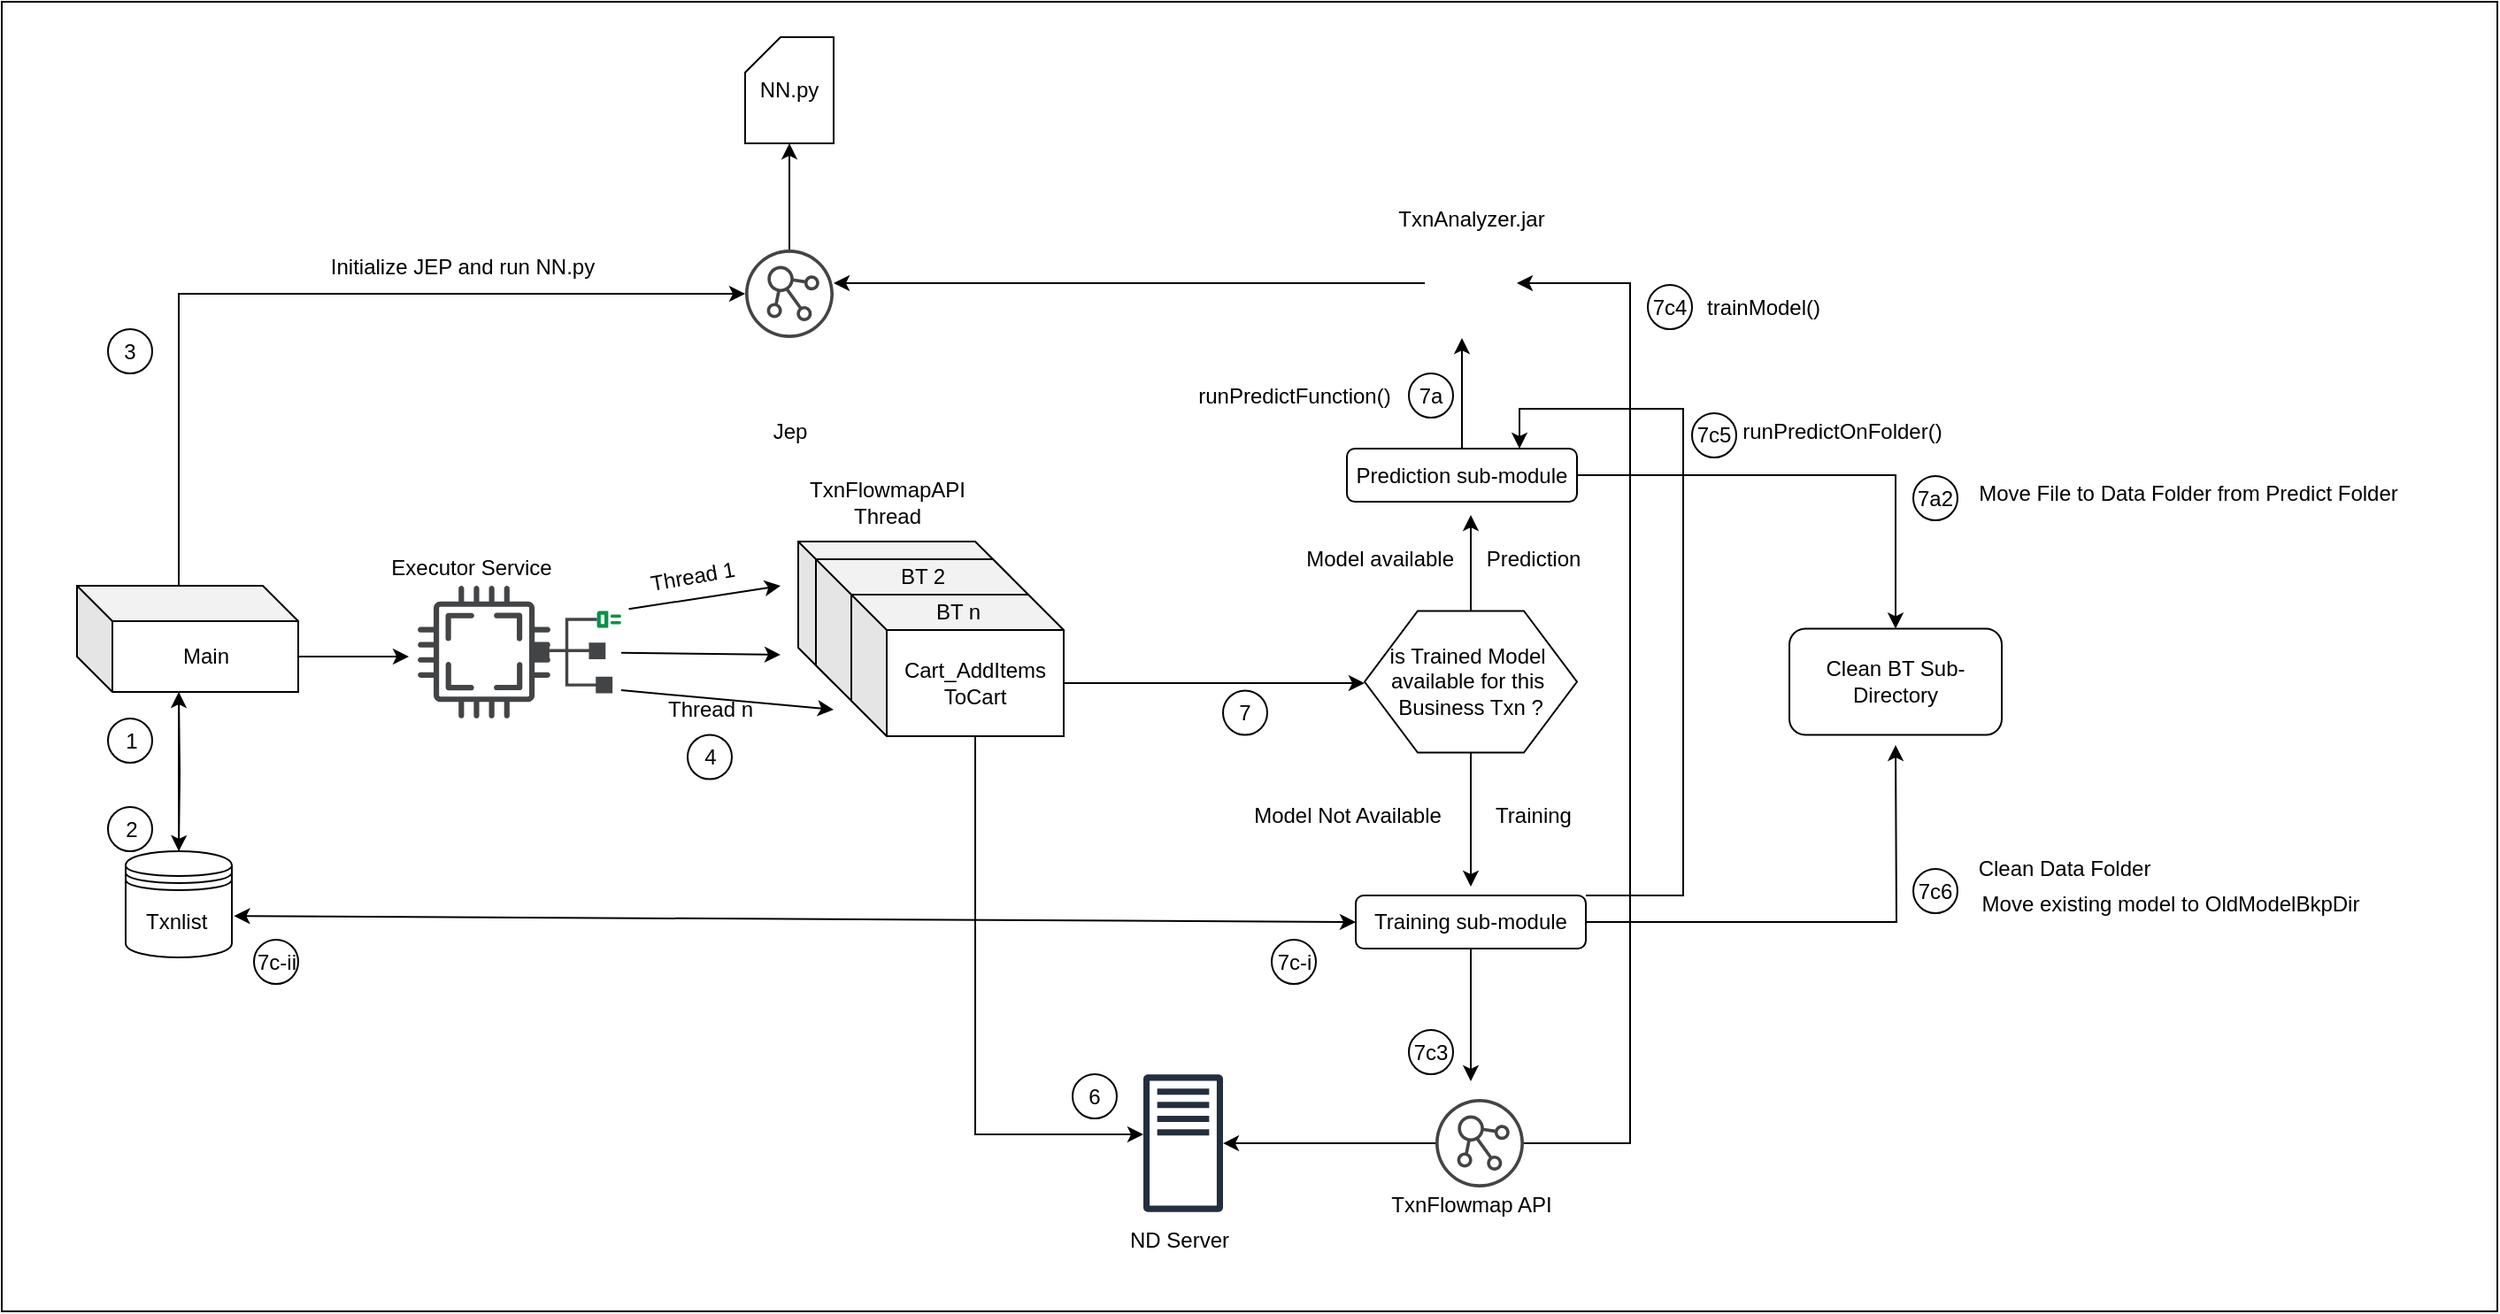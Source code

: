 <mxfile version="13.1.3" type="github">
  <diagram id="h80siK9V8_ExUyt751ny" name="Page-1">
    <mxGraphModel dx="2128" dy="1648" grid="1" gridSize="10" guides="1" tooltips="1" connect="1" arrows="1" fold="1" page="1" pageScale="1" pageWidth="850" pageHeight="1100" math="0" shadow="0">
      <root>
        <mxCell id="0" />
        <mxCell id="1" parent="0" />
        <mxCell id="bKdwj68BPrSe2_P1PvU0-115" value="" style="rounded=0;whiteSpace=wrap;html=1;" vertex="1" parent="1">
          <mxGeometry x="-200" y="-140" width="1410" height="740" as="geometry" />
        </mxCell>
        <mxCell id="bKdwj68BPrSe2_P1PvU0-6" style="edgeStyle=orthogonalEdgeStyle;rounded=0;orthogonalLoop=1;jettySize=auto;html=1;exitX=0.5;exitY=1;exitDx=0;exitDy=0;entryX=0.5;entryY=0;entryDx=0;entryDy=0;" edge="1" parent="1" target="bKdwj68BPrSe2_P1PvU0-2">
          <mxGeometry relative="1" as="geometry">
            <mxPoint x="-100" y="250" as="sourcePoint" />
          </mxGeometry>
        </mxCell>
        <mxCell id="bKdwj68BPrSe2_P1PvU0-15" style="edgeStyle=orthogonalEdgeStyle;rounded=0;orthogonalLoop=1;jettySize=auto;html=1;exitX=0.5;exitY=0;exitDx=0;exitDy=0;" edge="1" parent="1" target="bKdwj68BPrSe2_P1PvU0-29">
          <mxGeometry relative="1" as="geometry">
            <mxPoint x="-100" y="150" as="targetPoint" />
            <mxPoint x="-100" y="190" as="sourcePoint" />
            <Array as="points">
              <mxPoint x="-100" y="25" />
            </Array>
          </mxGeometry>
        </mxCell>
        <mxCell id="bKdwj68BPrSe2_P1PvU0-7" style="edgeStyle=orthogonalEdgeStyle;rounded=0;orthogonalLoop=1;jettySize=auto;html=1;exitX=0.5;exitY=0;exitDx=0;exitDy=0;entryX=0.5;entryY=1;entryDx=0;entryDy=0;" edge="1" parent="1" source="bKdwj68BPrSe2_P1PvU0-2">
          <mxGeometry relative="1" as="geometry">
            <mxPoint x="-100" y="250" as="targetPoint" />
          </mxGeometry>
        </mxCell>
        <mxCell id="bKdwj68BPrSe2_P1PvU0-2" value="" style="shape=datastore;whiteSpace=wrap;html=1;" vertex="1" parent="1">
          <mxGeometry x="-130" y="340" width="60" height="60" as="geometry" />
        </mxCell>
        <mxCell id="bKdwj68BPrSe2_P1PvU0-3" value="Txnlist&amp;nbsp;" style="text;html=1;align=center;verticalAlign=middle;resizable=0;points=[];autosize=1;" vertex="1" parent="1">
          <mxGeometry x="-125" y="370" width="50" height="20" as="geometry" />
        </mxCell>
        <mxCell id="bKdwj68BPrSe2_P1PvU0-8" value="" style="ellipse;whiteSpace=wrap;html=1;aspect=fixed;" vertex="1" parent="1">
          <mxGeometry x="-140" y="315" width="25" height="25" as="geometry" />
        </mxCell>
        <mxCell id="bKdwj68BPrSe2_P1PvU0-9" value="" style="ellipse;whiteSpace=wrap;html=1;aspect=fixed;" vertex="1" parent="1">
          <mxGeometry x="-140" y="265" width="25" height="25" as="geometry" />
        </mxCell>
        <mxCell id="bKdwj68BPrSe2_P1PvU0-11" value="1" style="text;html=1;align=center;verticalAlign=middle;resizable=0;points=[];autosize=1;" vertex="1" parent="1">
          <mxGeometry x="-137.5" y="267.5" width="20" height="20" as="geometry" />
        </mxCell>
        <mxCell id="bKdwj68BPrSe2_P1PvU0-12" value="2" style="text;html=1;align=center;verticalAlign=middle;resizable=0;points=[];autosize=1;" vertex="1" parent="1">
          <mxGeometry x="-137.5" y="317.5" width="20" height="20" as="geometry" />
        </mxCell>
        <mxCell id="bKdwj68BPrSe2_P1PvU0-13" value="NN.py" style="shape=card;whiteSpace=wrap;html=1;size=20;" vertex="1" parent="1">
          <mxGeometry x="220" y="-120" width="50" height="60" as="geometry" />
        </mxCell>
        <mxCell id="bKdwj68BPrSe2_P1PvU0-21" style="edgeStyle=orthogonalEdgeStyle;rounded=0;orthogonalLoop=1;jettySize=auto;html=1;exitX=0;exitY=0;exitDx=125;exitDy=40;exitPerimeter=0;entryX=0;entryY=0;entryDx=0;entryDy=37.5;entryPerimeter=0;" edge="1" parent="1" source="bKdwj68BPrSe2_P1PvU0-17">
          <mxGeometry relative="1" as="geometry">
            <mxPoint x="30" y="230" as="targetPoint" />
          </mxGeometry>
        </mxCell>
        <mxCell id="bKdwj68BPrSe2_P1PvU0-17" value="Main" style="shape=cube;whiteSpace=wrap;html=1;boundedLbl=1;backgroundOutline=1;darkOpacity=0.05;darkOpacity2=0.1;" vertex="1" parent="1">
          <mxGeometry x="-157.5" y="190" width="125" height="60" as="geometry" />
        </mxCell>
        <mxCell id="bKdwj68BPrSe2_P1PvU0-19" value="3" style="ellipse;whiteSpace=wrap;html=1;aspect=fixed;" vertex="1" parent="1">
          <mxGeometry x="-140" y="45" width="25" height="25" as="geometry" />
        </mxCell>
        <mxCell id="bKdwj68BPrSe2_P1PvU0-22" value="7a" style="ellipse;whiteSpace=wrap;html=1;aspect=fixed;" vertex="1" parent="1">
          <mxGeometry x="595" y="70" width="25" height="25" as="geometry" />
        </mxCell>
        <mxCell id="bKdwj68BPrSe2_P1PvU0-23" value="" style="shape=cube;whiteSpace=wrap;html=1;boundedLbl=1;backgroundOutline=1;darkOpacity=0.05;darkOpacity2=0.1;" vertex="1" parent="1">
          <mxGeometry x="250" y="165" width="120" height="80" as="geometry" />
        </mxCell>
        <mxCell id="bKdwj68BPrSe2_P1PvU0-25" value="" style="shape=cube;whiteSpace=wrap;html=1;boundedLbl=1;backgroundOutline=1;darkOpacity=0.05;darkOpacity2=0.1;" vertex="1" parent="1">
          <mxGeometry x="260" y="175" width="120" height="80" as="geometry" />
        </mxCell>
        <mxCell id="bKdwj68BPrSe2_P1PvU0-61" style="edgeStyle=orthogonalEdgeStyle;rounded=0;orthogonalLoop=1;jettySize=auto;html=1;exitX=0;exitY=0;exitDx=120;exitDy=50;exitPerimeter=0;" edge="1" parent="1" source="bKdwj68BPrSe2_P1PvU0-24">
          <mxGeometry relative="1" as="geometry">
            <mxPoint x="570" y="245" as="targetPoint" />
          </mxGeometry>
        </mxCell>
        <mxCell id="bKdwj68BPrSe2_P1PvU0-118" style="edgeStyle=orthogonalEdgeStyle;rounded=0;orthogonalLoop=1;jettySize=auto;html=1;exitX=0;exitY=0;exitDx=70;exitDy=80;exitPerimeter=0;" edge="1" parent="1" source="bKdwj68BPrSe2_P1PvU0-24" target="bKdwj68BPrSe2_P1PvU0-94">
          <mxGeometry relative="1" as="geometry">
            <Array as="points">
              <mxPoint x="350" y="500" />
            </Array>
          </mxGeometry>
        </mxCell>
        <mxCell id="bKdwj68BPrSe2_P1PvU0-24" value="Cart_AddItems&lt;br&gt;ToCart" style="shape=cube;whiteSpace=wrap;html=1;boundedLbl=1;backgroundOutline=1;darkOpacity=0.05;darkOpacity2=0.1;" vertex="1" parent="1">
          <mxGeometry x="280" y="195" width="120" height="80" as="geometry" />
        </mxCell>
        <mxCell id="bKdwj68BPrSe2_P1PvU0-28" value="" style="pointerEvents=1;shadow=0;dashed=0;html=1;strokeColor=none;fillColor=#434445;aspect=fixed;labelPosition=center;verticalLabelPosition=bottom;verticalAlign=top;align=center;outlineConnect=0;shape=mxgraph.vvd.cpu;" vertex="1" parent="1">
          <mxGeometry x="35" y="190" width="75" height="75" as="geometry" />
        </mxCell>
        <mxCell id="bKdwj68BPrSe2_P1PvU0-29" value="" style="pointerEvents=1;shadow=0;dashed=0;html=1;strokeColor=none;fillColor=#434445;aspect=fixed;labelPosition=center;verticalLabelPosition=bottom;verticalAlign=top;align=center;outlineConnect=0;shape=mxgraph.vvd.nsx_controller;" vertex="1" parent="1">
          <mxGeometry x="220" width="50" height="50" as="geometry" />
        </mxCell>
        <mxCell id="bKdwj68BPrSe2_P1PvU0-30" value="" style="pointerEvents=1;shadow=0;dashed=0;html=1;strokeColor=none;fillColor=#434445;aspect=fixed;labelPosition=center;verticalLabelPosition=bottom;verticalAlign=top;align=center;outlineConnect=0;shape=mxgraph.vvd.endpoint;" vertex="1" parent="1">
          <mxGeometry x="100" y="204.25" width="50" height="46.5" as="geometry" />
        </mxCell>
        <mxCell id="bKdwj68BPrSe2_P1PvU0-31" value="" style="endArrow=classic;html=1;" edge="1" parent="1" source="bKdwj68BPrSe2_P1PvU0-30">
          <mxGeometry width="50" height="50" relative="1" as="geometry">
            <mxPoint x="390" y="300" as="sourcePoint" />
            <mxPoint x="240" y="229" as="targetPoint" />
          </mxGeometry>
        </mxCell>
        <mxCell id="bKdwj68BPrSe2_P1PvU0-32" value="" style="endArrow=classic;html=1;" edge="1" parent="1">
          <mxGeometry width="50" height="50" relative="1" as="geometry">
            <mxPoint x="150" y="249" as="sourcePoint" />
            <mxPoint x="270" y="260" as="targetPoint" />
          </mxGeometry>
        </mxCell>
        <mxCell id="bKdwj68BPrSe2_P1PvU0-33" value="" style="endArrow=classic;html=1;exitX=-0.139;exitY=1.084;exitDx=0;exitDy=0;exitPerimeter=0;" edge="1" parent="1" source="bKdwj68BPrSe2_P1PvU0-34">
          <mxGeometry width="50" height="50" relative="1" as="geometry">
            <mxPoint x="190" y="219" as="sourcePoint" />
            <mxPoint x="240" y="190" as="targetPoint" />
          </mxGeometry>
        </mxCell>
        <mxCell id="bKdwj68BPrSe2_P1PvU0-34" value="Thread 1" style="text;html=1;align=center;verticalAlign=middle;resizable=0;points=[];autosize=1;rotation=-10;" vertex="1" parent="1">
          <mxGeometry x="160" y="175" width="60" height="20" as="geometry" />
        </mxCell>
        <mxCell id="bKdwj68BPrSe2_P1PvU0-35" value="Thread n" style="text;html=1;align=center;verticalAlign=middle;resizable=0;points=[];autosize=1;rotation=0;" vertex="1" parent="1">
          <mxGeometry x="170" y="250" width="60" height="20" as="geometry" />
        </mxCell>
        <mxCell id="bKdwj68BPrSe2_P1PvU0-36" value="Executor Service" style="text;html=1;align=center;verticalAlign=middle;resizable=0;points=[];autosize=1;" vertex="1" parent="1">
          <mxGeometry x="10" y="170" width="110" height="20" as="geometry" />
        </mxCell>
        <mxCell id="bKdwj68BPrSe2_P1PvU0-37" value="&lt;span&gt;TxnFlowmapAPI&lt;/span&gt;&lt;br&gt;&lt;span&gt;Thread&lt;/span&gt;" style="text;html=1;align=center;verticalAlign=middle;resizable=0;points=[];autosize=1;" vertex="1" parent="1">
          <mxGeometry x="250" y="128" width="100" height="30" as="geometry" />
        </mxCell>
        <mxCell id="bKdwj68BPrSe2_P1PvU0-38" value="BT 2" style="text;html=1;align=center;verticalAlign=middle;resizable=0;points=[];autosize=1;" vertex="1" parent="1">
          <mxGeometry x="300" y="175" width="40" height="20" as="geometry" />
        </mxCell>
        <mxCell id="bKdwj68BPrSe2_P1PvU0-39" value="BT n" style="text;html=1;align=center;verticalAlign=middle;resizable=0;points=[];autosize=1;" vertex="1" parent="1">
          <mxGeometry x="320" y="195" width="40" height="20" as="geometry" />
        </mxCell>
        <mxCell id="bKdwj68BPrSe2_P1PvU0-41" value="Model available&amp;nbsp;" style="text;html=1;align=center;verticalAlign=middle;resizable=0;points=[];autosize=1;" vertex="1" parent="1">
          <mxGeometry x="530" y="165" width="100" height="20" as="geometry" />
        </mxCell>
        <mxCell id="bKdwj68BPrSe2_P1PvU0-42" value="Prediction" style="text;html=1;align=center;verticalAlign=middle;resizable=0;points=[];autosize=1;" vertex="1" parent="1">
          <mxGeometry x="630" y="165" width="70" height="20" as="geometry" />
        </mxCell>
        <mxCell id="bKdwj68BPrSe2_P1PvU0-44" value="Model Not Available" style="text;html=1;align=center;verticalAlign=middle;resizable=0;points=[];autosize=1;" vertex="1" parent="1">
          <mxGeometry x="500" y="310" width="120" height="20" as="geometry" />
        </mxCell>
        <mxCell id="bKdwj68BPrSe2_P1PvU0-45" value="Training" style="text;html=1;align=center;verticalAlign=middle;resizable=0;points=[];autosize=1;" vertex="1" parent="1">
          <mxGeometry x="635" y="310" width="60" height="20" as="geometry" />
        </mxCell>
        <mxCell id="bKdwj68BPrSe2_P1PvU0-48" value="Jep" style="text;html=1;align=center;verticalAlign=middle;resizable=0;points=[];autosize=1;" vertex="1" parent="1">
          <mxGeometry x="230" y="92.5" width="30" height="20" as="geometry" />
        </mxCell>
        <mxCell id="bKdwj68BPrSe2_P1PvU0-69" style="edgeStyle=orthogonalEdgeStyle;rounded=0;orthogonalLoop=1;jettySize=auto;html=1;exitX=0;exitY=0.5;exitDx=0;exitDy=0;" edge="1" parent="1" source="bKdwj68BPrSe2_P1PvU0-52">
          <mxGeometry relative="1" as="geometry">
            <mxPoint x="270" y="19" as="targetPoint" />
          </mxGeometry>
        </mxCell>
        <mxCell id="bKdwj68BPrSe2_P1PvU0-52" value="" style="shape=image;html=1;verticalAlign=top;verticalLabelPosition=bottom;labelBackgroundColor=#ffffff;imageAspect=0;aspect=fixed;image=https://cdn3.iconfinder.com/data/icons/dompicon-glyph-file-format-2/256/file-jar-format-type-128.png" vertex="1" parent="1">
          <mxGeometry x="604" y="-7" width="52" height="52" as="geometry" />
        </mxCell>
        <mxCell id="bKdwj68BPrSe2_P1PvU0-53" value="TxnAnalyzer.jar" style="text;html=1;align=center;verticalAlign=middle;resizable=0;points=[];autosize=1;" vertex="1" parent="1">
          <mxGeometry x="580" y="-27" width="100" height="20" as="geometry" />
        </mxCell>
        <mxCell id="bKdwj68BPrSe2_P1PvU0-62" style="edgeStyle=orthogonalEdgeStyle;rounded=0;orthogonalLoop=1;jettySize=auto;html=1;exitX=0.5;exitY=0;exitDx=0;exitDy=0;" edge="1" parent="1" source="bKdwj68BPrSe2_P1PvU0-60">
          <mxGeometry relative="1" as="geometry">
            <mxPoint x="630" y="150" as="targetPoint" />
          </mxGeometry>
        </mxCell>
        <mxCell id="bKdwj68BPrSe2_P1PvU0-66" style="edgeStyle=orthogonalEdgeStyle;rounded=0;orthogonalLoop=1;jettySize=auto;html=1;exitX=0.5;exitY=1;exitDx=0;exitDy=0;" edge="1" parent="1" source="bKdwj68BPrSe2_P1PvU0-60">
          <mxGeometry relative="1" as="geometry">
            <mxPoint x="630" y="360" as="targetPoint" />
          </mxGeometry>
        </mxCell>
        <mxCell id="bKdwj68BPrSe2_P1PvU0-60" value="is Trained Model&amp;nbsp;&lt;br&gt;available for this&amp;nbsp;&lt;br&gt;Business Txn ?" style="shape=hexagon;perimeter=hexagonPerimeter2;whiteSpace=wrap;html=1;" vertex="1" parent="1">
          <mxGeometry x="570" y="204.25" width="120" height="80" as="geometry" />
        </mxCell>
        <mxCell id="bKdwj68BPrSe2_P1PvU0-64" value="runPredictFunction()" style="text;html=1;align=center;verticalAlign=middle;resizable=0;points=[];autosize=1;" vertex="1" parent="1">
          <mxGeometry x="470" y="72.5" width="120" height="20" as="geometry" />
        </mxCell>
        <mxCell id="bKdwj68BPrSe2_P1PvU0-71" style="edgeStyle=orthogonalEdgeStyle;rounded=0;orthogonalLoop=1;jettySize=auto;html=1;exitX=1;exitY=0.5;exitDx=0;exitDy=0;entryX=0.5;entryY=0;entryDx=0;entryDy=0;" edge="1" parent="1" source="bKdwj68BPrSe2_P1PvU0-67" target="bKdwj68BPrSe2_P1PvU0-70">
          <mxGeometry relative="1" as="geometry" />
        </mxCell>
        <mxCell id="bKdwj68BPrSe2_P1PvU0-103" style="edgeStyle=orthogonalEdgeStyle;rounded=0;orthogonalLoop=1;jettySize=auto;html=1;exitX=0.5;exitY=0;exitDx=0;exitDy=0;" edge="1" parent="1" source="bKdwj68BPrSe2_P1PvU0-67">
          <mxGeometry relative="1" as="geometry">
            <mxPoint x="625" y="50" as="targetPoint" />
          </mxGeometry>
        </mxCell>
        <mxCell id="bKdwj68BPrSe2_P1PvU0-67" value="Prediction sub-module" style="rounded=1;whiteSpace=wrap;html=1;" vertex="1" parent="1">
          <mxGeometry x="560" y="112.5" width="130" height="30" as="geometry" />
        </mxCell>
        <mxCell id="bKdwj68BPrSe2_P1PvU0-70" value="Clean BT Sub-Directory" style="rounded=1;whiteSpace=wrap;html=1;" vertex="1" parent="1">
          <mxGeometry x="810" y="214.25" width="120" height="60" as="geometry" />
        </mxCell>
        <mxCell id="bKdwj68BPrSe2_P1PvU0-76" style="edgeStyle=orthogonalEdgeStyle;rounded=0;orthogonalLoop=1;jettySize=auto;html=1;exitX=1;exitY=0.5;exitDx=0;exitDy=0;" edge="1" parent="1" source="bKdwj68BPrSe2_P1PvU0-73">
          <mxGeometry relative="1" as="geometry">
            <mxPoint x="870" y="280" as="targetPoint" />
          </mxGeometry>
        </mxCell>
        <mxCell id="bKdwj68BPrSe2_P1PvU0-100" style="edgeStyle=orthogonalEdgeStyle;rounded=0;orthogonalLoop=1;jettySize=auto;html=1;exitX=0.5;exitY=1;exitDx=0;exitDy=0;" edge="1" parent="1" source="bKdwj68BPrSe2_P1PvU0-73">
          <mxGeometry relative="1" as="geometry">
            <mxPoint x="630" y="470" as="targetPoint" />
          </mxGeometry>
        </mxCell>
        <mxCell id="bKdwj68BPrSe2_P1PvU0-122" style="edgeStyle=orthogonalEdgeStyle;rounded=0;orthogonalLoop=1;jettySize=auto;html=1;exitX=1;exitY=0;exitDx=0;exitDy=0;entryX=0.75;entryY=0;entryDx=0;entryDy=0;" edge="1" parent="1" source="bKdwj68BPrSe2_P1PvU0-73" target="bKdwj68BPrSe2_P1PvU0-67">
          <mxGeometry relative="1" as="geometry">
            <mxPoint x="730" y="140" as="targetPoint" />
            <Array as="points">
              <mxPoint x="750" y="365" />
              <mxPoint x="750" y="90" />
              <mxPoint x="658" y="90" />
            </Array>
          </mxGeometry>
        </mxCell>
        <mxCell id="bKdwj68BPrSe2_P1PvU0-73" value="Training sub-module" style="rounded=1;whiteSpace=wrap;html=1;" vertex="1" parent="1">
          <mxGeometry x="565" y="365" width="130" height="30" as="geometry" />
        </mxCell>
        <mxCell id="bKdwj68BPrSe2_P1PvU0-74" value="7c6" style="ellipse;whiteSpace=wrap;html=1;aspect=fixed;" vertex="1" parent="1">
          <mxGeometry x="880" y="350" width="25" height="25" as="geometry" />
        </mxCell>
        <mxCell id="bKdwj68BPrSe2_P1PvU0-75" value="Move File to Data Folder from Predict Folder" style="text;html=1;align=center;verticalAlign=middle;resizable=0;points=[];autosize=1;" vertex="1" parent="1">
          <mxGeometry x="910" y="128" width="250" height="20" as="geometry" />
        </mxCell>
        <mxCell id="bKdwj68BPrSe2_P1PvU0-77" value="7a2" style="ellipse;whiteSpace=wrap;html=1;aspect=fixed;" vertex="1" parent="1">
          <mxGeometry x="880" y="128" width="25" height="25" as="geometry" />
        </mxCell>
        <mxCell id="bKdwj68BPrSe2_P1PvU0-79" value="Clean Data Folder" style="text;html=1;align=center;verticalAlign=middle;resizable=0;points=[];autosize=1;" vertex="1" parent="1">
          <mxGeometry x="910" y="340" width="110" height="20" as="geometry" />
        </mxCell>
        <mxCell id="bKdwj68BPrSe2_P1PvU0-82" value="" style="endArrow=classic;html=1;entryX=0.5;entryY=1;entryDx=0;entryDy=0;entryPerimeter=0;" edge="1" parent="1" target="bKdwj68BPrSe2_P1PvU0-13">
          <mxGeometry width="50" height="50" relative="1" as="geometry">
            <mxPoint x="245" as="sourcePoint" />
            <mxPoint x="290" y="-32.5" as="targetPoint" />
          </mxGeometry>
        </mxCell>
        <mxCell id="bKdwj68BPrSe2_P1PvU0-83" value="Initialize JEP and run NN.py" style="text;html=1;align=center;verticalAlign=middle;resizable=0;points=[];autosize=1;" vertex="1" parent="1">
          <mxGeometry x="-20" width="160" height="20" as="geometry" />
        </mxCell>
        <mxCell id="bKdwj68BPrSe2_P1PvU0-85" value="Move existing model to OldModelBkpDir" style="text;html=1;align=center;verticalAlign=middle;resizable=0;points=[];autosize=1;" vertex="1" parent="1">
          <mxGeometry x="910" y="360" width="230" height="20" as="geometry" />
        </mxCell>
        <mxCell id="bKdwj68BPrSe2_P1PvU0-90" value="" style="endArrow=classic;startArrow=classic;html=1;entryX=0;entryY=0.5;entryDx=0;entryDy=0;exitX=1.124;exitY=0.33;exitDx=0;exitDy=0;exitPerimeter=0;" edge="1" parent="1" source="bKdwj68BPrSe2_P1PvU0-3" target="bKdwj68BPrSe2_P1PvU0-73">
          <mxGeometry width="50" height="50" relative="1" as="geometry">
            <mxPoint x="250" y="400" as="sourcePoint" />
            <mxPoint x="300" y="350" as="targetPoint" />
          </mxGeometry>
        </mxCell>
        <mxCell id="bKdwj68BPrSe2_P1PvU0-92" value="7c-ii" style="ellipse;whiteSpace=wrap;html=1;aspect=fixed;" vertex="1" parent="1">
          <mxGeometry x="-57.5" y="390" width="25" height="25" as="geometry" />
        </mxCell>
        <mxCell id="bKdwj68BPrSe2_P1PvU0-98" value="" style="edgeStyle=orthogonalEdgeStyle;rounded=0;orthogonalLoop=1;jettySize=auto;html=1;" edge="1" parent="1" source="bKdwj68BPrSe2_P1PvU0-93" target="bKdwj68BPrSe2_P1PvU0-94">
          <mxGeometry relative="1" as="geometry">
            <mxPoint x="520" y="505" as="targetPoint" />
          </mxGeometry>
        </mxCell>
        <mxCell id="bKdwj68BPrSe2_P1PvU0-102" value="" style="edgeStyle=orthogonalEdgeStyle;rounded=0;orthogonalLoop=1;jettySize=auto;html=1;entryX=1;entryY=0.5;entryDx=0;entryDy=0;" edge="1" parent="1" source="bKdwj68BPrSe2_P1PvU0-93" target="bKdwj68BPrSe2_P1PvU0-52">
          <mxGeometry relative="1" as="geometry">
            <mxPoint x="740" y="505" as="targetPoint" />
            <Array as="points">
              <mxPoint x="720" y="505" />
              <mxPoint x="720" y="19" />
            </Array>
          </mxGeometry>
        </mxCell>
        <mxCell id="bKdwj68BPrSe2_P1PvU0-93" value="" style="pointerEvents=1;shadow=0;dashed=0;html=1;strokeColor=none;fillColor=#434445;aspect=fixed;labelPosition=center;verticalLabelPosition=bottom;verticalAlign=top;align=center;outlineConnect=0;shape=mxgraph.vvd.nsx_controller;" vertex="1" parent="1">
          <mxGeometry x="610" y="480" width="50" height="50" as="geometry" />
        </mxCell>
        <mxCell id="bKdwj68BPrSe2_P1PvU0-94" value="" style="outlineConnect=0;fontColor=#232F3E;gradientColor=none;fillColor=#232F3E;strokeColor=none;dashed=0;verticalLabelPosition=bottom;verticalAlign=top;align=center;html=1;fontSize=12;fontStyle=0;aspect=fixed;pointerEvents=1;shape=mxgraph.aws4.traditional_server;" vertex="1" parent="1">
          <mxGeometry x="445" y="466" width="45" height="78" as="geometry" />
        </mxCell>
        <mxCell id="bKdwj68BPrSe2_P1PvU0-95" value="ND Server" style="text;html=1;align=center;verticalAlign=middle;resizable=0;points=[];autosize=1;" vertex="1" parent="1">
          <mxGeometry x="430" y="550" width="70" height="20" as="geometry" />
        </mxCell>
        <mxCell id="bKdwj68BPrSe2_P1PvU0-96" value="TxnFlowmap API" style="text;html=1;align=center;verticalAlign=middle;resizable=0;points=[];autosize=1;" vertex="1" parent="1">
          <mxGeometry x="575" y="530" width="110" height="20" as="geometry" />
        </mxCell>
        <mxCell id="bKdwj68BPrSe2_P1PvU0-109" value="7c4" style="ellipse;whiteSpace=wrap;html=1;aspect=fixed;" vertex="1" parent="1">
          <mxGeometry x="730" y="20" width="25" height="25" as="geometry" />
        </mxCell>
        <mxCell id="bKdwj68BPrSe2_P1PvU0-111" value="trainModel()" style="text;html=1;align=center;verticalAlign=middle;resizable=0;points=[];autosize=1;" vertex="1" parent="1">
          <mxGeometry x="755" y="22.5" width="80" height="20" as="geometry" />
        </mxCell>
        <mxCell id="bKdwj68BPrSe2_P1PvU0-112" value="7c3" style="ellipse;whiteSpace=wrap;html=1;aspect=fixed;" vertex="1" parent="1">
          <mxGeometry x="595" y="441" width="25" height="25" as="geometry" />
        </mxCell>
        <mxCell id="bKdwj68BPrSe2_P1PvU0-113" value="7c-i" style="ellipse;whiteSpace=wrap;html=1;aspect=fixed;" vertex="1" parent="1">
          <mxGeometry x="517.5" y="390" width="25" height="25" as="geometry" />
        </mxCell>
        <mxCell id="bKdwj68BPrSe2_P1PvU0-117" value="4" style="ellipse;whiteSpace=wrap;html=1;aspect=fixed;" vertex="1" parent="1">
          <mxGeometry x="187.5" y="274.25" width="25" height="25" as="geometry" />
        </mxCell>
        <mxCell id="bKdwj68BPrSe2_P1PvU0-119" value="6" style="ellipse;whiteSpace=wrap;html=1;aspect=fixed;" vertex="1" parent="1">
          <mxGeometry x="405" y="466" width="25" height="25" as="geometry" />
        </mxCell>
        <mxCell id="bKdwj68BPrSe2_P1PvU0-121" value="7" style="ellipse;whiteSpace=wrap;html=1;aspect=fixed;" vertex="1" parent="1">
          <mxGeometry x="490" y="249.25" width="25" height="25" as="geometry" />
        </mxCell>
        <mxCell id="bKdwj68BPrSe2_P1PvU0-123" value="7c5" style="ellipse;whiteSpace=wrap;html=1;aspect=fixed;" vertex="1" parent="1">
          <mxGeometry x="755" y="92.5" width="25" height="25" as="geometry" />
        </mxCell>
        <mxCell id="bKdwj68BPrSe2_P1PvU0-124" value="runPredictOnFolder()" style="text;html=1;strokeColor=none;fillColor=none;align=center;verticalAlign=middle;whiteSpace=wrap;rounded=0;" vertex="1" parent="1">
          <mxGeometry x="820" y="92.5" width="40" height="20" as="geometry" />
        </mxCell>
      </root>
    </mxGraphModel>
  </diagram>
</mxfile>
